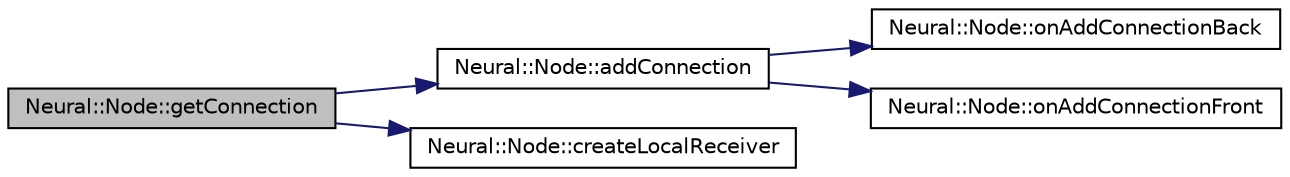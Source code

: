 digraph G
{
  edge [fontname="Helvetica",fontsize="10",labelfontname="Helvetica",labelfontsize="10"];
  node [fontname="Helvetica",fontsize="10",shape=record];
  rankdir=LR;
  Node1 [label="Neural::Node::getConnection",height=0.2,width=0.4,color="black", fillcolor="grey75", style="filled" fontcolor="black"];
  Node1 -> Node2 [color="midnightblue",fontsize="10",style="solid",fontname="Helvetica"];
  Node2 [label="Neural::Node::addConnection",height=0.2,width=0.4,color="black", fillcolor="white", style="filled",URL="$class_neural_1_1_node.html#a58ab4ae58a4f4750cf0240c41680d870"];
  Node2 -> Node3 [color="midnightblue",fontsize="10",style="solid",fontname="Helvetica"];
  Node3 [label="Neural::Node::onAddConnectionBack",height=0.2,width=0.4,color="black", fillcolor="white", style="filled",URL="$class_neural_1_1_node.html#a81b82d7c733b24fd5ced314165acd930"];
  Node2 -> Node4 [color="midnightblue",fontsize="10",style="solid",fontname="Helvetica"];
  Node4 [label="Neural::Node::onAddConnectionFront",height=0.2,width=0.4,color="black", fillcolor="white", style="filled",URL="$class_neural_1_1_node.html#adcf046af875a065c1568a0fe622bc857"];
  Node1 -> Node5 [color="midnightblue",fontsize="10",style="solid",fontname="Helvetica"];
  Node5 [label="Neural::Node::createLocalReceiver",height=0.2,width=0.4,color="black", fillcolor="white", style="filled",URL="$class_neural_1_1_node.html#a12b755fa8c003fea19c200d53c1a381c"];
}

